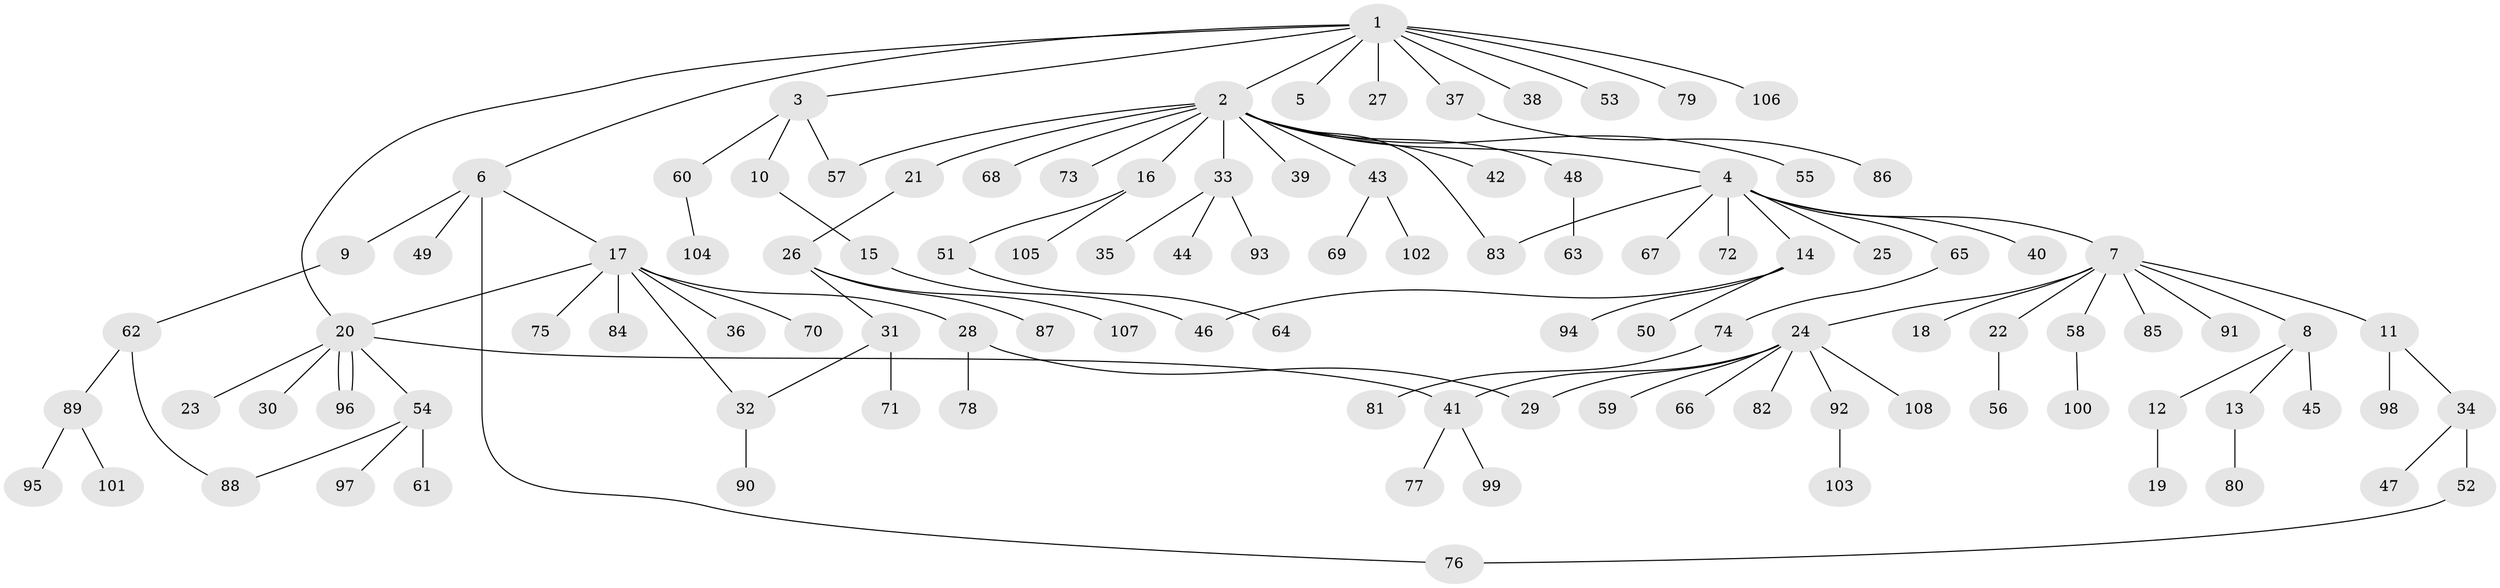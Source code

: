 // coarse degree distribution, {5: 0.06060606060606061, 1: 0.48484848484848486, 2: 0.21212121212121213, 4: 0.09090909090909091, 7: 0.030303030303030304, 3: 0.06060606060606061, 6: 0.030303030303030304, 11: 0.030303030303030304}
// Generated by graph-tools (version 1.1) at 2025/36/03/04/25 23:36:48]
// undirected, 108 vertices, 117 edges
graph export_dot {
  node [color=gray90,style=filled];
  1;
  2;
  3;
  4;
  5;
  6;
  7;
  8;
  9;
  10;
  11;
  12;
  13;
  14;
  15;
  16;
  17;
  18;
  19;
  20;
  21;
  22;
  23;
  24;
  25;
  26;
  27;
  28;
  29;
  30;
  31;
  32;
  33;
  34;
  35;
  36;
  37;
  38;
  39;
  40;
  41;
  42;
  43;
  44;
  45;
  46;
  47;
  48;
  49;
  50;
  51;
  52;
  53;
  54;
  55;
  56;
  57;
  58;
  59;
  60;
  61;
  62;
  63;
  64;
  65;
  66;
  67;
  68;
  69;
  70;
  71;
  72;
  73;
  74;
  75;
  76;
  77;
  78;
  79;
  80;
  81;
  82;
  83;
  84;
  85;
  86;
  87;
  88;
  89;
  90;
  91;
  92;
  93;
  94;
  95;
  96;
  97;
  98;
  99;
  100;
  101;
  102;
  103;
  104;
  105;
  106;
  107;
  108;
  1 -- 2;
  1 -- 3;
  1 -- 5;
  1 -- 6;
  1 -- 20;
  1 -- 27;
  1 -- 37;
  1 -- 38;
  1 -- 53;
  1 -- 79;
  1 -- 106;
  2 -- 4;
  2 -- 16;
  2 -- 21;
  2 -- 33;
  2 -- 39;
  2 -- 42;
  2 -- 43;
  2 -- 48;
  2 -- 55;
  2 -- 57;
  2 -- 68;
  2 -- 73;
  2 -- 83;
  3 -- 10;
  3 -- 57;
  3 -- 60;
  4 -- 7;
  4 -- 14;
  4 -- 25;
  4 -- 40;
  4 -- 65;
  4 -- 67;
  4 -- 72;
  4 -- 83;
  6 -- 9;
  6 -- 17;
  6 -- 49;
  6 -- 76;
  7 -- 8;
  7 -- 11;
  7 -- 18;
  7 -- 22;
  7 -- 24;
  7 -- 58;
  7 -- 85;
  7 -- 91;
  8 -- 12;
  8 -- 13;
  8 -- 45;
  9 -- 62;
  10 -- 15;
  11 -- 34;
  11 -- 98;
  12 -- 19;
  13 -- 80;
  14 -- 46;
  14 -- 50;
  14 -- 94;
  15 -- 46;
  16 -- 51;
  16 -- 105;
  17 -- 20;
  17 -- 28;
  17 -- 32;
  17 -- 36;
  17 -- 70;
  17 -- 75;
  17 -- 84;
  20 -- 23;
  20 -- 30;
  20 -- 41;
  20 -- 54;
  20 -- 96;
  20 -- 96;
  21 -- 26;
  22 -- 56;
  24 -- 29;
  24 -- 41;
  24 -- 59;
  24 -- 66;
  24 -- 82;
  24 -- 92;
  24 -- 108;
  26 -- 31;
  26 -- 87;
  26 -- 107;
  28 -- 29;
  28 -- 78;
  31 -- 32;
  31 -- 71;
  32 -- 90;
  33 -- 35;
  33 -- 44;
  33 -- 93;
  34 -- 47;
  34 -- 52;
  37 -- 86;
  41 -- 77;
  41 -- 99;
  43 -- 69;
  43 -- 102;
  48 -- 63;
  51 -- 64;
  52 -- 76;
  54 -- 61;
  54 -- 88;
  54 -- 97;
  58 -- 100;
  60 -- 104;
  62 -- 88;
  62 -- 89;
  65 -- 74;
  74 -- 81;
  89 -- 95;
  89 -- 101;
  92 -- 103;
}
